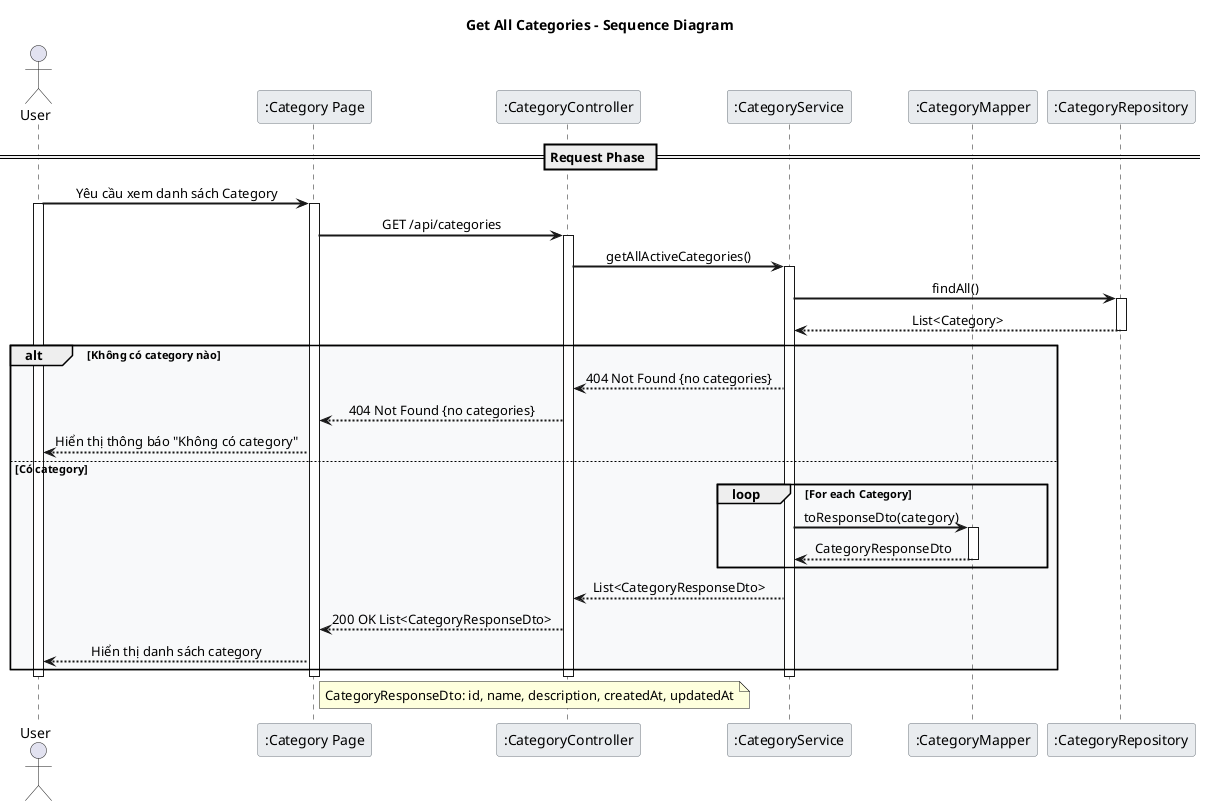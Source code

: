 @startuml Category_Read_Sequence

skinparam backgroundColor white
skinparam sequenceArrowThickness 2
skinparam sequenceMessageAlign center
skinparam sequenceGroupBodyBackgroundColor #F8F9FA
skinparam sequenceParticipantBorderColor #6C757D
skinparam sequenceParticipantBackgroundColor #E9ECEF
skinparam sequenceLifeLineStroke dash

title Get All Categories - Sequence Diagram

actor User as U
participant ":Category Page" as UI
participant ":CategoryController" as CC
participant ":CategoryService" as CS
participant ":CategoryMapper" as CM
participant ":CategoryRepository" as CR

== Request Phase ==
U -> UI: Yêu cầu xem danh sách Category
activate U
activate UI
UI -> CC: GET /api/categories
activate CC
CC -> CS: getAllActiveCategories()
activate CS
CS -> CR: findAll()
activate CR
CR --> CS: List<Category>
deactivate CR
alt Không có category nào
    CS --> CC: 404 Not Found {no categories}
    CC --> UI: 404 Not Found {no categories}
    UI --> U: Hiển thị thông báo "Không có category"
else Có category
    loop For each Category
        CS -> CM: toResponseDto(category)
        activate CM
        CM --> CS: CategoryResponseDto
        deactivate CM
    end
    CS --> CC: List<CategoryResponseDto>
    CC --> UI: 200 OK List<CategoryResponseDto>
    UI --> U: Hiển thị danh sách category
end

deactivate CS
deactivate CC
deactivate UI
deactivate U

note right of UI
    CategoryResponseDto: id, name, description, createdAt, updatedAt
end note

@enduml 